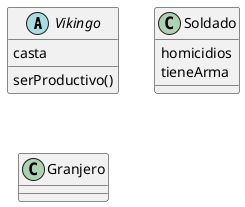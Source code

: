 @startuml 

abstract class Vikingo{
    
    casta
    
    serProductivo()
}

class Soldado{

    homicidios
    tieneArma
}

class Granjero{

}




@enduml